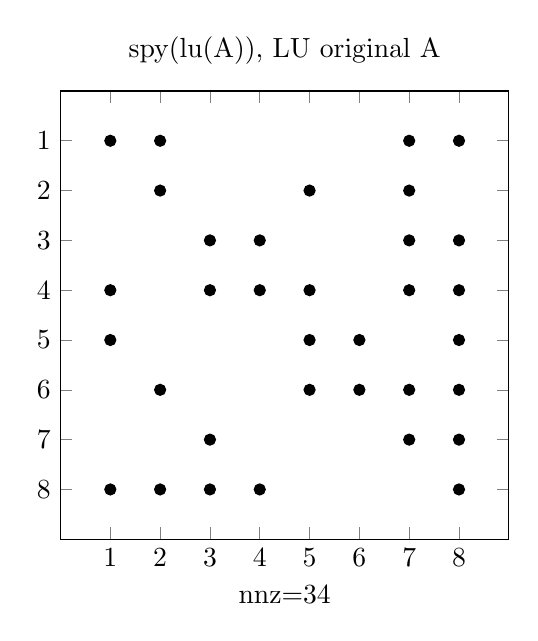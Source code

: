 \begin{tikzpicture}
    \begin{axis}
        [   unit vector ratio* = 1 1 1
        ,   y dir = reverse
        ,   xmin = 0
        ,   ymin = 0
        ,   xmax = 9
        ,   ymax = 9
        ,   xlabel = {nnz=34}
        ,   xtick = {1,2,3,4,5,6,7,8}
        ,   ytick = {1,2,3,4,5,6,7,8}
        ,   title = {spy(lu(A)), LU original A}
        ]
        \addplot[only marks] coordinates {
(1,1)(1,4)(1,5)(1,8)(2,1)(2,2)(2,6)(2,8)(3,3)(3,4)(3,7)(3,8)(4,3)(4,4)(4,8)(5,2)(5,4)(5,5)(5,6)(6,5)(6,6)(7,1)(7,2)(7,3)(7,4)(7,6)(7,7)(8,1)(8,3)(8,4)(8,5)(8,6)(8,7)(8,8)
        };
    \end{axis}
\end{tikzpicture}